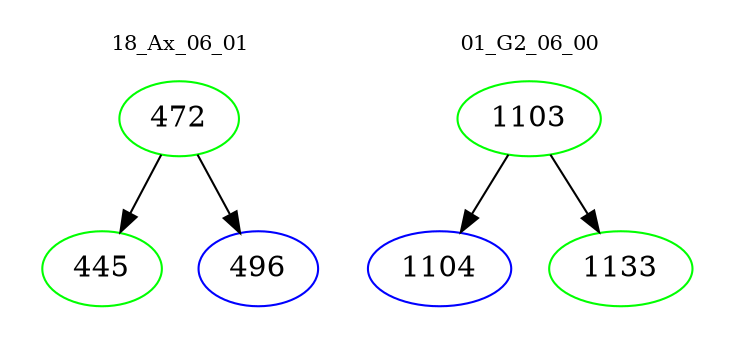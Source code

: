 digraph{
subgraph cluster_0 {
color = white
label = "18_Ax_06_01";
fontsize=10;
T0_472 [label="472", color="green"]
T0_472 -> T0_445 [color="black"]
T0_445 [label="445", color="green"]
T0_472 -> T0_496 [color="black"]
T0_496 [label="496", color="blue"]
}
subgraph cluster_1 {
color = white
label = "01_G2_06_00";
fontsize=10;
T1_1103 [label="1103", color="green"]
T1_1103 -> T1_1104 [color="black"]
T1_1104 [label="1104", color="blue"]
T1_1103 -> T1_1133 [color="black"]
T1_1133 [label="1133", color="green"]
}
}
